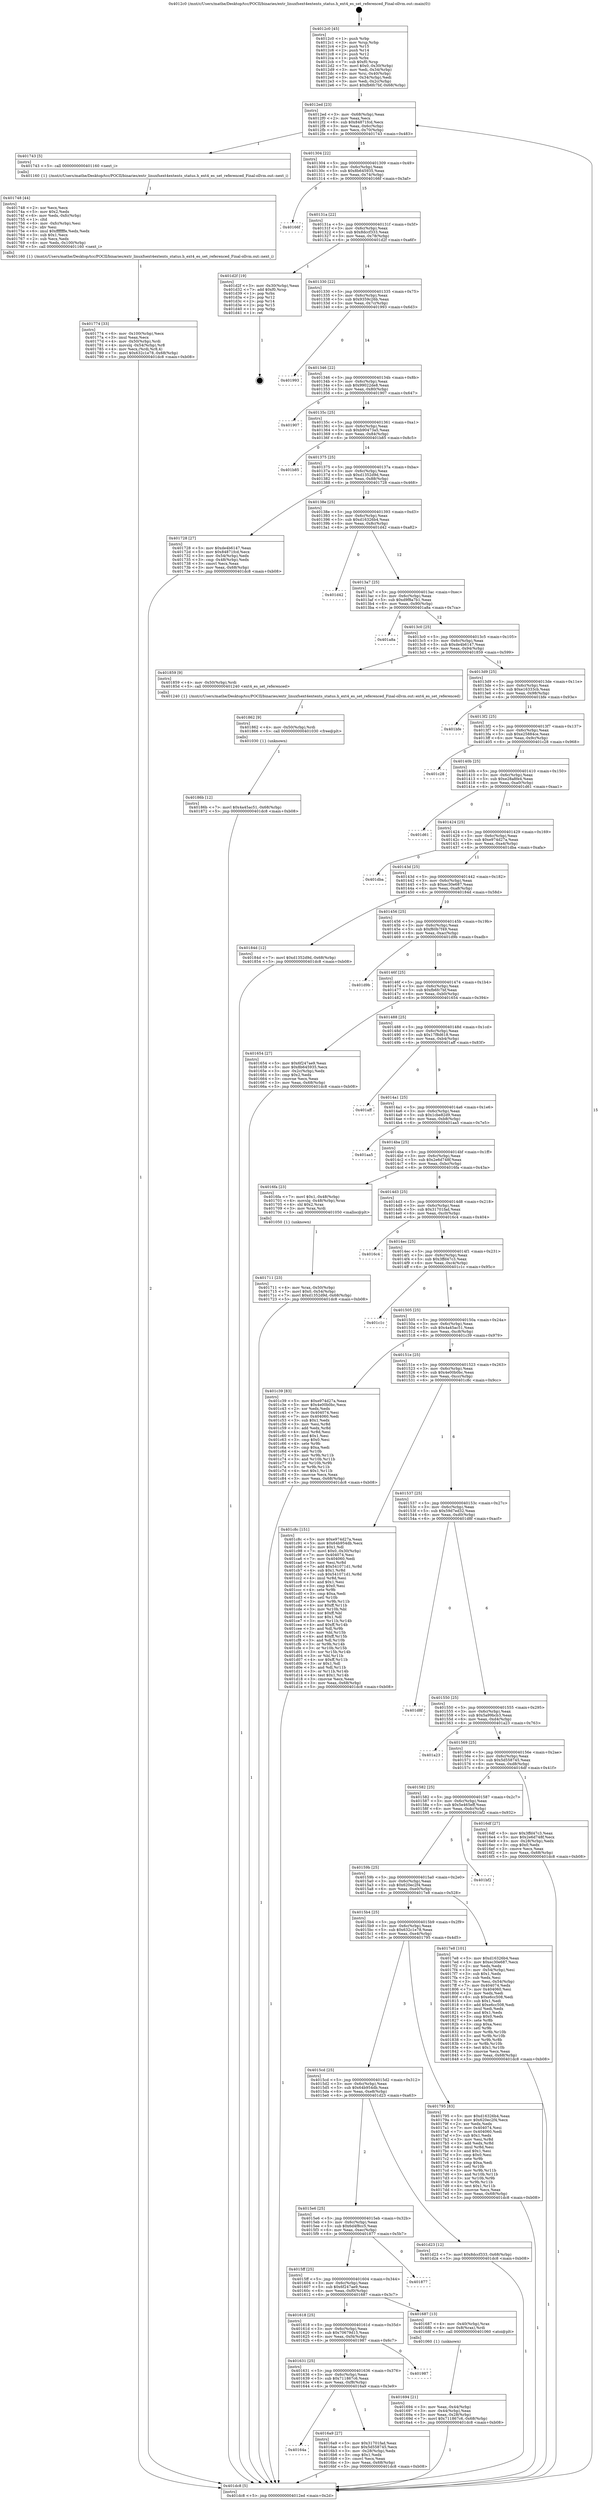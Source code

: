 digraph "0x4012c0" {
  label = "0x4012c0 (/mnt/c/Users/mathe/Desktop/tcc/POCII/binaries/extr_linuxfsext4extents_status.h_ext4_es_set_referenced_Final-ollvm.out::main(0))"
  labelloc = "t"
  node[shape=record]

  Entry [label="",width=0.3,height=0.3,shape=circle,fillcolor=black,style=filled]
  "0x4012ed" [label="{
     0x4012ed [23]\l
     | [instrs]\l
     &nbsp;&nbsp;0x4012ed \<+3\>: mov -0x68(%rbp),%eax\l
     &nbsp;&nbsp;0x4012f0 \<+2\>: mov %eax,%ecx\l
     &nbsp;&nbsp;0x4012f2 \<+6\>: sub $0x84871fcd,%ecx\l
     &nbsp;&nbsp;0x4012f8 \<+3\>: mov %eax,-0x6c(%rbp)\l
     &nbsp;&nbsp;0x4012fb \<+3\>: mov %ecx,-0x70(%rbp)\l
     &nbsp;&nbsp;0x4012fe \<+6\>: je 0000000000401743 \<main+0x483\>\l
  }"]
  "0x401743" [label="{
     0x401743 [5]\l
     | [instrs]\l
     &nbsp;&nbsp;0x401743 \<+5\>: call 0000000000401160 \<next_i\>\l
     | [calls]\l
     &nbsp;&nbsp;0x401160 \{1\} (/mnt/c/Users/mathe/Desktop/tcc/POCII/binaries/extr_linuxfsext4extents_status.h_ext4_es_set_referenced_Final-ollvm.out::next_i)\l
  }"]
  "0x401304" [label="{
     0x401304 [22]\l
     | [instrs]\l
     &nbsp;&nbsp;0x401304 \<+5\>: jmp 0000000000401309 \<main+0x49\>\l
     &nbsp;&nbsp;0x401309 \<+3\>: mov -0x6c(%rbp),%eax\l
     &nbsp;&nbsp;0x40130c \<+5\>: sub $0x8b645935,%eax\l
     &nbsp;&nbsp;0x401311 \<+3\>: mov %eax,-0x74(%rbp)\l
     &nbsp;&nbsp;0x401314 \<+6\>: je 000000000040166f \<main+0x3af\>\l
  }"]
  Exit [label="",width=0.3,height=0.3,shape=circle,fillcolor=black,style=filled,peripheries=2]
  "0x40166f" [label="{
     0x40166f\l
  }", style=dashed]
  "0x40131a" [label="{
     0x40131a [22]\l
     | [instrs]\l
     &nbsp;&nbsp;0x40131a \<+5\>: jmp 000000000040131f \<main+0x5f\>\l
     &nbsp;&nbsp;0x40131f \<+3\>: mov -0x6c(%rbp),%eax\l
     &nbsp;&nbsp;0x401322 \<+5\>: sub $0x8dccf333,%eax\l
     &nbsp;&nbsp;0x401327 \<+3\>: mov %eax,-0x78(%rbp)\l
     &nbsp;&nbsp;0x40132a \<+6\>: je 0000000000401d2f \<main+0xa6f\>\l
  }"]
  "0x40186b" [label="{
     0x40186b [12]\l
     | [instrs]\l
     &nbsp;&nbsp;0x40186b \<+7\>: movl $0x4a45ac51,-0x68(%rbp)\l
     &nbsp;&nbsp;0x401872 \<+5\>: jmp 0000000000401dc8 \<main+0xb08\>\l
  }"]
  "0x401d2f" [label="{
     0x401d2f [19]\l
     | [instrs]\l
     &nbsp;&nbsp;0x401d2f \<+3\>: mov -0x30(%rbp),%eax\l
     &nbsp;&nbsp;0x401d32 \<+7\>: add $0xf0,%rsp\l
     &nbsp;&nbsp;0x401d39 \<+1\>: pop %rbx\l
     &nbsp;&nbsp;0x401d3a \<+2\>: pop %r12\l
     &nbsp;&nbsp;0x401d3c \<+2\>: pop %r14\l
     &nbsp;&nbsp;0x401d3e \<+2\>: pop %r15\l
     &nbsp;&nbsp;0x401d40 \<+1\>: pop %rbp\l
     &nbsp;&nbsp;0x401d41 \<+1\>: ret\l
  }"]
  "0x401330" [label="{
     0x401330 [22]\l
     | [instrs]\l
     &nbsp;&nbsp;0x401330 \<+5\>: jmp 0000000000401335 \<main+0x75\>\l
     &nbsp;&nbsp;0x401335 \<+3\>: mov -0x6c(%rbp),%eax\l
     &nbsp;&nbsp;0x401338 \<+5\>: sub $0x9359c26b,%eax\l
     &nbsp;&nbsp;0x40133d \<+3\>: mov %eax,-0x7c(%rbp)\l
     &nbsp;&nbsp;0x401340 \<+6\>: je 0000000000401993 \<main+0x6d3\>\l
  }"]
  "0x401862" [label="{
     0x401862 [9]\l
     | [instrs]\l
     &nbsp;&nbsp;0x401862 \<+4\>: mov -0x50(%rbp),%rdi\l
     &nbsp;&nbsp;0x401866 \<+5\>: call 0000000000401030 \<free@plt\>\l
     | [calls]\l
     &nbsp;&nbsp;0x401030 \{1\} (unknown)\l
  }"]
  "0x401993" [label="{
     0x401993\l
  }", style=dashed]
  "0x401346" [label="{
     0x401346 [22]\l
     | [instrs]\l
     &nbsp;&nbsp;0x401346 \<+5\>: jmp 000000000040134b \<main+0x8b\>\l
     &nbsp;&nbsp;0x40134b \<+3\>: mov -0x6c(%rbp),%eax\l
     &nbsp;&nbsp;0x40134e \<+5\>: sub $0x99022de8,%eax\l
     &nbsp;&nbsp;0x401353 \<+3\>: mov %eax,-0x80(%rbp)\l
     &nbsp;&nbsp;0x401356 \<+6\>: je 0000000000401907 \<main+0x647\>\l
  }"]
  "0x401774" [label="{
     0x401774 [33]\l
     | [instrs]\l
     &nbsp;&nbsp;0x401774 \<+6\>: mov -0x100(%rbp),%ecx\l
     &nbsp;&nbsp;0x40177a \<+3\>: imul %eax,%ecx\l
     &nbsp;&nbsp;0x40177d \<+4\>: mov -0x50(%rbp),%rdi\l
     &nbsp;&nbsp;0x401781 \<+4\>: movslq -0x54(%rbp),%r8\l
     &nbsp;&nbsp;0x401785 \<+4\>: mov %ecx,(%rdi,%r8,4)\l
     &nbsp;&nbsp;0x401789 \<+7\>: movl $0x632c1e78,-0x68(%rbp)\l
     &nbsp;&nbsp;0x401790 \<+5\>: jmp 0000000000401dc8 \<main+0xb08\>\l
  }"]
  "0x401907" [label="{
     0x401907\l
  }", style=dashed]
  "0x40135c" [label="{
     0x40135c [25]\l
     | [instrs]\l
     &nbsp;&nbsp;0x40135c \<+5\>: jmp 0000000000401361 \<main+0xa1\>\l
     &nbsp;&nbsp;0x401361 \<+3\>: mov -0x6c(%rbp),%eax\l
     &nbsp;&nbsp;0x401364 \<+5\>: sub $0xb90473a5,%eax\l
     &nbsp;&nbsp;0x401369 \<+6\>: mov %eax,-0x84(%rbp)\l
     &nbsp;&nbsp;0x40136f \<+6\>: je 0000000000401b85 \<main+0x8c5\>\l
  }"]
  "0x401748" [label="{
     0x401748 [44]\l
     | [instrs]\l
     &nbsp;&nbsp;0x401748 \<+2\>: xor %ecx,%ecx\l
     &nbsp;&nbsp;0x40174a \<+5\>: mov $0x2,%edx\l
     &nbsp;&nbsp;0x40174f \<+6\>: mov %edx,-0xfc(%rbp)\l
     &nbsp;&nbsp;0x401755 \<+1\>: cltd\l
     &nbsp;&nbsp;0x401756 \<+6\>: mov -0xfc(%rbp),%esi\l
     &nbsp;&nbsp;0x40175c \<+2\>: idiv %esi\l
     &nbsp;&nbsp;0x40175e \<+6\>: imul $0xfffffffe,%edx,%edx\l
     &nbsp;&nbsp;0x401764 \<+3\>: sub $0x1,%ecx\l
     &nbsp;&nbsp;0x401767 \<+2\>: sub %ecx,%edx\l
     &nbsp;&nbsp;0x401769 \<+6\>: mov %edx,-0x100(%rbp)\l
     &nbsp;&nbsp;0x40176f \<+5\>: call 0000000000401160 \<next_i\>\l
     | [calls]\l
     &nbsp;&nbsp;0x401160 \{1\} (/mnt/c/Users/mathe/Desktop/tcc/POCII/binaries/extr_linuxfsext4extents_status.h_ext4_es_set_referenced_Final-ollvm.out::next_i)\l
  }"]
  "0x401b85" [label="{
     0x401b85\l
  }", style=dashed]
  "0x401375" [label="{
     0x401375 [25]\l
     | [instrs]\l
     &nbsp;&nbsp;0x401375 \<+5\>: jmp 000000000040137a \<main+0xba\>\l
     &nbsp;&nbsp;0x40137a \<+3\>: mov -0x6c(%rbp),%eax\l
     &nbsp;&nbsp;0x40137d \<+5\>: sub $0xd1352d9d,%eax\l
     &nbsp;&nbsp;0x401382 \<+6\>: mov %eax,-0x88(%rbp)\l
     &nbsp;&nbsp;0x401388 \<+6\>: je 0000000000401728 \<main+0x468\>\l
  }"]
  "0x401711" [label="{
     0x401711 [23]\l
     | [instrs]\l
     &nbsp;&nbsp;0x401711 \<+4\>: mov %rax,-0x50(%rbp)\l
     &nbsp;&nbsp;0x401715 \<+7\>: movl $0x0,-0x54(%rbp)\l
     &nbsp;&nbsp;0x40171c \<+7\>: movl $0xd1352d9d,-0x68(%rbp)\l
     &nbsp;&nbsp;0x401723 \<+5\>: jmp 0000000000401dc8 \<main+0xb08\>\l
  }"]
  "0x401728" [label="{
     0x401728 [27]\l
     | [instrs]\l
     &nbsp;&nbsp;0x401728 \<+5\>: mov $0xde4b6147,%eax\l
     &nbsp;&nbsp;0x40172d \<+5\>: mov $0x84871fcd,%ecx\l
     &nbsp;&nbsp;0x401732 \<+3\>: mov -0x54(%rbp),%edx\l
     &nbsp;&nbsp;0x401735 \<+3\>: cmp -0x48(%rbp),%edx\l
     &nbsp;&nbsp;0x401738 \<+3\>: cmovl %ecx,%eax\l
     &nbsp;&nbsp;0x40173b \<+3\>: mov %eax,-0x68(%rbp)\l
     &nbsp;&nbsp;0x40173e \<+5\>: jmp 0000000000401dc8 \<main+0xb08\>\l
  }"]
  "0x40138e" [label="{
     0x40138e [25]\l
     | [instrs]\l
     &nbsp;&nbsp;0x40138e \<+5\>: jmp 0000000000401393 \<main+0xd3\>\l
     &nbsp;&nbsp;0x401393 \<+3\>: mov -0x6c(%rbp),%eax\l
     &nbsp;&nbsp;0x401396 \<+5\>: sub $0xd16326b4,%eax\l
     &nbsp;&nbsp;0x40139b \<+6\>: mov %eax,-0x8c(%rbp)\l
     &nbsp;&nbsp;0x4013a1 \<+6\>: je 0000000000401d42 \<main+0xa82\>\l
  }"]
  "0x40164a" [label="{
     0x40164a\l
  }", style=dashed]
  "0x401d42" [label="{
     0x401d42\l
  }", style=dashed]
  "0x4013a7" [label="{
     0x4013a7 [25]\l
     | [instrs]\l
     &nbsp;&nbsp;0x4013a7 \<+5\>: jmp 00000000004013ac \<main+0xec\>\l
     &nbsp;&nbsp;0x4013ac \<+3\>: mov -0x6c(%rbp),%eax\l
     &nbsp;&nbsp;0x4013af \<+5\>: sub $0xd9f8a7b1,%eax\l
     &nbsp;&nbsp;0x4013b4 \<+6\>: mov %eax,-0x90(%rbp)\l
     &nbsp;&nbsp;0x4013ba \<+6\>: je 0000000000401a8a \<main+0x7ca\>\l
  }"]
  "0x4016a9" [label="{
     0x4016a9 [27]\l
     | [instrs]\l
     &nbsp;&nbsp;0x4016a9 \<+5\>: mov $0x31701fad,%eax\l
     &nbsp;&nbsp;0x4016ae \<+5\>: mov $0x5d558745,%ecx\l
     &nbsp;&nbsp;0x4016b3 \<+3\>: mov -0x28(%rbp),%edx\l
     &nbsp;&nbsp;0x4016b6 \<+3\>: cmp $0x1,%edx\l
     &nbsp;&nbsp;0x4016b9 \<+3\>: cmovl %ecx,%eax\l
     &nbsp;&nbsp;0x4016bc \<+3\>: mov %eax,-0x68(%rbp)\l
     &nbsp;&nbsp;0x4016bf \<+5\>: jmp 0000000000401dc8 \<main+0xb08\>\l
  }"]
  "0x401a8a" [label="{
     0x401a8a\l
  }", style=dashed]
  "0x4013c0" [label="{
     0x4013c0 [25]\l
     | [instrs]\l
     &nbsp;&nbsp;0x4013c0 \<+5\>: jmp 00000000004013c5 \<main+0x105\>\l
     &nbsp;&nbsp;0x4013c5 \<+3\>: mov -0x6c(%rbp),%eax\l
     &nbsp;&nbsp;0x4013c8 \<+5\>: sub $0xde4b6147,%eax\l
     &nbsp;&nbsp;0x4013cd \<+6\>: mov %eax,-0x94(%rbp)\l
     &nbsp;&nbsp;0x4013d3 \<+6\>: je 0000000000401859 \<main+0x599\>\l
  }"]
  "0x401631" [label="{
     0x401631 [25]\l
     | [instrs]\l
     &nbsp;&nbsp;0x401631 \<+5\>: jmp 0000000000401636 \<main+0x376\>\l
     &nbsp;&nbsp;0x401636 \<+3\>: mov -0x6c(%rbp),%eax\l
     &nbsp;&nbsp;0x401639 \<+5\>: sub $0x711867c6,%eax\l
     &nbsp;&nbsp;0x40163e \<+6\>: mov %eax,-0xf8(%rbp)\l
     &nbsp;&nbsp;0x401644 \<+6\>: je 00000000004016a9 \<main+0x3e9\>\l
  }"]
  "0x401859" [label="{
     0x401859 [9]\l
     | [instrs]\l
     &nbsp;&nbsp;0x401859 \<+4\>: mov -0x50(%rbp),%rdi\l
     &nbsp;&nbsp;0x40185d \<+5\>: call 0000000000401240 \<ext4_es_set_referenced\>\l
     | [calls]\l
     &nbsp;&nbsp;0x401240 \{1\} (/mnt/c/Users/mathe/Desktop/tcc/POCII/binaries/extr_linuxfsext4extents_status.h_ext4_es_set_referenced_Final-ollvm.out::ext4_es_set_referenced)\l
  }"]
  "0x4013d9" [label="{
     0x4013d9 [25]\l
     | [instrs]\l
     &nbsp;&nbsp;0x4013d9 \<+5\>: jmp 00000000004013de \<main+0x11e\>\l
     &nbsp;&nbsp;0x4013de \<+3\>: mov -0x6c(%rbp),%eax\l
     &nbsp;&nbsp;0x4013e1 \<+5\>: sub $0xe16333cb,%eax\l
     &nbsp;&nbsp;0x4013e6 \<+6\>: mov %eax,-0x98(%rbp)\l
     &nbsp;&nbsp;0x4013ec \<+6\>: je 0000000000401bfe \<main+0x93e\>\l
  }"]
  "0x401987" [label="{
     0x401987\l
  }", style=dashed]
  "0x401bfe" [label="{
     0x401bfe\l
  }", style=dashed]
  "0x4013f2" [label="{
     0x4013f2 [25]\l
     | [instrs]\l
     &nbsp;&nbsp;0x4013f2 \<+5\>: jmp 00000000004013f7 \<main+0x137\>\l
     &nbsp;&nbsp;0x4013f7 \<+3\>: mov -0x6c(%rbp),%eax\l
     &nbsp;&nbsp;0x4013fa \<+5\>: sub $0xe25884ce,%eax\l
     &nbsp;&nbsp;0x4013ff \<+6\>: mov %eax,-0x9c(%rbp)\l
     &nbsp;&nbsp;0x401405 \<+6\>: je 0000000000401c28 \<main+0x968\>\l
  }"]
  "0x401694" [label="{
     0x401694 [21]\l
     | [instrs]\l
     &nbsp;&nbsp;0x401694 \<+3\>: mov %eax,-0x44(%rbp)\l
     &nbsp;&nbsp;0x401697 \<+3\>: mov -0x44(%rbp),%eax\l
     &nbsp;&nbsp;0x40169a \<+3\>: mov %eax,-0x28(%rbp)\l
     &nbsp;&nbsp;0x40169d \<+7\>: movl $0x711867c6,-0x68(%rbp)\l
     &nbsp;&nbsp;0x4016a4 \<+5\>: jmp 0000000000401dc8 \<main+0xb08\>\l
  }"]
  "0x401c28" [label="{
     0x401c28\l
  }", style=dashed]
  "0x40140b" [label="{
     0x40140b [25]\l
     | [instrs]\l
     &nbsp;&nbsp;0x40140b \<+5\>: jmp 0000000000401410 \<main+0x150\>\l
     &nbsp;&nbsp;0x401410 \<+3\>: mov -0x6c(%rbp),%eax\l
     &nbsp;&nbsp;0x401413 \<+5\>: sub $0xe28a8fe4,%eax\l
     &nbsp;&nbsp;0x401418 \<+6\>: mov %eax,-0xa0(%rbp)\l
     &nbsp;&nbsp;0x40141e \<+6\>: je 0000000000401d61 \<main+0xaa1\>\l
  }"]
  "0x401618" [label="{
     0x401618 [25]\l
     | [instrs]\l
     &nbsp;&nbsp;0x401618 \<+5\>: jmp 000000000040161d \<main+0x35d\>\l
     &nbsp;&nbsp;0x40161d \<+3\>: mov -0x6c(%rbp),%eax\l
     &nbsp;&nbsp;0x401620 \<+5\>: sub $0x70679d15,%eax\l
     &nbsp;&nbsp;0x401625 \<+6\>: mov %eax,-0xf4(%rbp)\l
     &nbsp;&nbsp;0x40162b \<+6\>: je 0000000000401987 \<main+0x6c7\>\l
  }"]
  "0x401d61" [label="{
     0x401d61\l
  }", style=dashed]
  "0x401424" [label="{
     0x401424 [25]\l
     | [instrs]\l
     &nbsp;&nbsp;0x401424 \<+5\>: jmp 0000000000401429 \<main+0x169\>\l
     &nbsp;&nbsp;0x401429 \<+3\>: mov -0x6c(%rbp),%eax\l
     &nbsp;&nbsp;0x40142c \<+5\>: sub $0xe974d27a,%eax\l
     &nbsp;&nbsp;0x401431 \<+6\>: mov %eax,-0xa4(%rbp)\l
     &nbsp;&nbsp;0x401437 \<+6\>: je 0000000000401dba \<main+0xafa\>\l
  }"]
  "0x401687" [label="{
     0x401687 [13]\l
     | [instrs]\l
     &nbsp;&nbsp;0x401687 \<+4\>: mov -0x40(%rbp),%rax\l
     &nbsp;&nbsp;0x40168b \<+4\>: mov 0x8(%rax),%rdi\l
     &nbsp;&nbsp;0x40168f \<+5\>: call 0000000000401060 \<atoi@plt\>\l
     | [calls]\l
     &nbsp;&nbsp;0x401060 \{1\} (unknown)\l
  }"]
  "0x401dba" [label="{
     0x401dba\l
  }", style=dashed]
  "0x40143d" [label="{
     0x40143d [25]\l
     | [instrs]\l
     &nbsp;&nbsp;0x40143d \<+5\>: jmp 0000000000401442 \<main+0x182\>\l
     &nbsp;&nbsp;0x401442 \<+3\>: mov -0x6c(%rbp),%eax\l
     &nbsp;&nbsp;0x401445 \<+5\>: sub $0xec30e687,%eax\l
     &nbsp;&nbsp;0x40144a \<+6\>: mov %eax,-0xa8(%rbp)\l
     &nbsp;&nbsp;0x401450 \<+6\>: je 000000000040184d \<main+0x58d\>\l
  }"]
  "0x4015ff" [label="{
     0x4015ff [25]\l
     | [instrs]\l
     &nbsp;&nbsp;0x4015ff \<+5\>: jmp 0000000000401604 \<main+0x344\>\l
     &nbsp;&nbsp;0x401604 \<+3\>: mov -0x6c(%rbp),%eax\l
     &nbsp;&nbsp;0x401607 \<+5\>: sub $0x6f247ae9,%eax\l
     &nbsp;&nbsp;0x40160c \<+6\>: mov %eax,-0xf0(%rbp)\l
     &nbsp;&nbsp;0x401612 \<+6\>: je 0000000000401687 \<main+0x3c7\>\l
  }"]
  "0x40184d" [label="{
     0x40184d [12]\l
     | [instrs]\l
     &nbsp;&nbsp;0x40184d \<+7\>: movl $0xd1352d9d,-0x68(%rbp)\l
     &nbsp;&nbsp;0x401854 \<+5\>: jmp 0000000000401dc8 \<main+0xb08\>\l
  }"]
  "0x401456" [label="{
     0x401456 [25]\l
     | [instrs]\l
     &nbsp;&nbsp;0x401456 \<+5\>: jmp 000000000040145b \<main+0x19b\>\l
     &nbsp;&nbsp;0x40145b \<+3\>: mov -0x6c(%rbp),%eax\l
     &nbsp;&nbsp;0x40145e \<+5\>: sub $0xf60b7f49,%eax\l
     &nbsp;&nbsp;0x401463 \<+6\>: mov %eax,-0xac(%rbp)\l
     &nbsp;&nbsp;0x401469 \<+6\>: je 0000000000401d9b \<main+0xadb\>\l
  }"]
  "0x401877" [label="{
     0x401877\l
  }", style=dashed]
  "0x401d9b" [label="{
     0x401d9b\l
  }", style=dashed]
  "0x40146f" [label="{
     0x40146f [25]\l
     | [instrs]\l
     &nbsp;&nbsp;0x40146f \<+5\>: jmp 0000000000401474 \<main+0x1b4\>\l
     &nbsp;&nbsp;0x401474 \<+3\>: mov -0x6c(%rbp),%eax\l
     &nbsp;&nbsp;0x401477 \<+5\>: sub $0xfb6fc7bf,%eax\l
     &nbsp;&nbsp;0x40147c \<+6\>: mov %eax,-0xb0(%rbp)\l
     &nbsp;&nbsp;0x401482 \<+6\>: je 0000000000401654 \<main+0x394\>\l
  }"]
  "0x4015e6" [label="{
     0x4015e6 [25]\l
     | [instrs]\l
     &nbsp;&nbsp;0x4015e6 \<+5\>: jmp 00000000004015eb \<main+0x32b\>\l
     &nbsp;&nbsp;0x4015eb \<+3\>: mov -0x6c(%rbp),%eax\l
     &nbsp;&nbsp;0x4015ee \<+5\>: sub $0x6d4f8cc5,%eax\l
     &nbsp;&nbsp;0x4015f3 \<+6\>: mov %eax,-0xec(%rbp)\l
     &nbsp;&nbsp;0x4015f9 \<+6\>: je 0000000000401877 \<main+0x5b7\>\l
  }"]
  "0x401654" [label="{
     0x401654 [27]\l
     | [instrs]\l
     &nbsp;&nbsp;0x401654 \<+5\>: mov $0x6f247ae9,%eax\l
     &nbsp;&nbsp;0x401659 \<+5\>: mov $0x8b645935,%ecx\l
     &nbsp;&nbsp;0x40165e \<+3\>: mov -0x2c(%rbp),%edx\l
     &nbsp;&nbsp;0x401661 \<+3\>: cmp $0x2,%edx\l
     &nbsp;&nbsp;0x401664 \<+3\>: cmovne %ecx,%eax\l
     &nbsp;&nbsp;0x401667 \<+3\>: mov %eax,-0x68(%rbp)\l
     &nbsp;&nbsp;0x40166a \<+5\>: jmp 0000000000401dc8 \<main+0xb08\>\l
  }"]
  "0x401488" [label="{
     0x401488 [25]\l
     | [instrs]\l
     &nbsp;&nbsp;0x401488 \<+5\>: jmp 000000000040148d \<main+0x1cd\>\l
     &nbsp;&nbsp;0x40148d \<+3\>: mov -0x6c(%rbp),%eax\l
     &nbsp;&nbsp;0x401490 \<+5\>: sub $0x17f8d618,%eax\l
     &nbsp;&nbsp;0x401495 \<+6\>: mov %eax,-0xb4(%rbp)\l
     &nbsp;&nbsp;0x40149b \<+6\>: je 0000000000401aff \<main+0x83f\>\l
  }"]
  "0x401dc8" [label="{
     0x401dc8 [5]\l
     | [instrs]\l
     &nbsp;&nbsp;0x401dc8 \<+5\>: jmp 00000000004012ed \<main+0x2d\>\l
  }"]
  "0x4012c0" [label="{
     0x4012c0 [45]\l
     | [instrs]\l
     &nbsp;&nbsp;0x4012c0 \<+1\>: push %rbp\l
     &nbsp;&nbsp;0x4012c1 \<+3\>: mov %rsp,%rbp\l
     &nbsp;&nbsp;0x4012c4 \<+2\>: push %r15\l
     &nbsp;&nbsp;0x4012c6 \<+2\>: push %r14\l
     &nbsp;&nbsp;0x4012c8 \<+2\>: push %r12\l
     &nbsp;&nbsp;0x4012ca \<+1\>: push %rbx\l
     &nbsp;&nbsp;0x4012cb \<+7\>: sub $0xf0,%rsp\l
     &nbsp;&nbsp;0x4012d2 \<+7\>: movl $0x0,-0x30(%rbp)\l
     &nbsp;&nbsp;0x4012d9 \<+3\>: mov %edi,-0x34(%rbp)\l
     &nbsp;&nbsp;0x4012dc \<+4\>: mov %rsi,-0x40(%rbp)\l
     &nbsp;&nbsp;0x4012e0 \<+3\>: mov -0x34(%rbp),%edi\l
     &nbsp;&nbsp;0x4012e3 \<+3\>: mov %edi,-0x2c(%rbp)\l
     &nbsp;&nbsp;0x4012e6 \<+7\>: movl $0xfb6fc7bf,-0x68(%rbp)\l
  }"]
  "0x401d23" [label="{
     0x401d23 [12]\l
     | [instrs]\l
     &nbsp;&nbsp;0x401d23 \<+7\>: movl $0x8dccf333,-0x68(%rbp)\l
     &nbsp;&nbsp;0x401d2a \<+5\>: jmp 0000000000401dc8 \<main+0xb08\>\l
  }"]
  "0x401aff" [label="{
     0x401aff\l
  }", style=dashed]
  "0x4014a1" [label="{
     0x4014a1 [25]\l
     | [instrs]\l
     &nbsp;&nbsp;0x4014a1 \<+5\>: jmp 00000000004014a6 \<main+0x1e6\>\l
     &nbsp;&nbsp;0x4014a6 \<+3\>: mov -0x6c(%rbp),%eax\l
     &nbsp;&nbsp;0x4014a9 \<+5\>: sub $0x1cbe82d9,%eax\l
     &nbsp;&nbsp;0x4014ae \<+6\>: mov %eax,-0xb8(%rbp)\l
     &nbsp;&nbsp;0x4014b4 \<+6\>: je 0000000000401aa5 \<main+0x7e5\>\l
  }"]
  "0x4015cd" [label="{
     0x4015cd [25]\l
     | [instrs]\l
     &nbsp;&nbsp;0x4015cd \<+5\>: jmp 00000000004015d2 \<main+0x312\>\l
     &nbsp;&nbsp;0x4015d2 \<+3\>: mov -0x6c(%rbp),%eax\l
     &nbsp;&nbsp;0x4015d5 \<+5\>: sub $0x64b954db,%eax\l
     &nbsp;&nbsp;0x4015da \<+6\>: mov %eax,-0xe8(%rbp)\l
     &nbsp;&nbsp;0x4015e0 \<+6\>: je 0000000000401d23 \<main+0xa63\>\l
  }"]
  "0x401aa5" [label="{
     0x401aa5\l
  }", style=dashed]
  "0x4014ba" [label="{
     0x4014ba [25]\l
     | [instrs]\l
     &nbsp;&nbsp;0x4014ba \<+5\>: jmp 00000000004014bf \<main+0x1ff\>\l
     &nbsp;&nbsp;0x4014bf \<+3\>: mov -0x6c(%rbp),%eax\l
     &nbsp;&nbsp;0x4014c2 \<+5\>: sub $0x2e6d748f,%eax\l
     &nbsp;&nbsp;0x4014c7 \<+6\>: mov %eax,-0xbc(%rbp)\l
     &nbsp;&nbsp;0x4014cd \<+6\>: je 00000000004016fa \<main+0x43a\>\l
  }"]
  "0x401795" [label="{
     0x401795 [83]\l
     | [instrs]\l
     &nbsp;&nbsp;0x401795 \<+5\>: mov $0xd16326b4,%eax\l
     &nbsp;&nbsp;0x40179a \<+5\>: mov $0x620ec2f4,%ecx\l
     &nbsp;&nbsp;0x40179f \<+2\>: xor %edx,%edx\l
     &nbsp;&nbsp;0x4017a1 \<+7\>: mov 0x404074,%esi\l
     &nbsp;&nbsp;0x4017a8 \<+7\>: mov 0x404060,%edi\l
     &nbsp;&nbsp;0x4017af \<+3\>: sub $0x1,%edx\l
     &nbsp;&nbsp;0x4017b2 \<+3\>: mov %esi,%r8d\l
     &nbsp;&nbsp;0x4017b5 \<+3\>: add %edx,%r8d\l
     &nbsp;&nbsp;0x4017b8 \<+4\>: imul %r8d,%esi\l
     &nbsp;&nbsp;0x4017bc \<+3\>: and $0x1,%esi\l
     &nbsp;&nbsp;0x4017bf \<+3\>: cmp $0x0,%esi\l
     &nbsp;&nbsp;0x4017c2 \<+4\>: sete %r9b\l
     &nbsp;&nbsp;0x4017c6 \<+3\>: cmp $0xa,%edi\l
     &nbsp;&nbsp;0x4017c9 \<+4\>: setl %r10b\l
     &nbsp;&nbsp;0x4017cd \<+3\>: mov %r9b,%r11b\l
     &nbsp;&nbsp;0x4017d0 \<+3\>: and %r10b,%r11b\l
     &nbsp;&nbsp;0x4017d3 \<+3\>: xor %r10b,%r9b\l
     &nbsp;&nbsp;0x4017d6 \<+3\>: or %r9b,%r11b\l
     &nbsp;&nbsp;0x4017d9 \<+4\>: test $0x1,%r11b\l
     &nbsp;&nbsp;0x4017dd \<+3\>: cmovne %ecx,%eax\l
     &nbsp;&nbsp;0x4017e0 \<+3\>: mov %eax,-0x68(%rbp)\l
     &nbsp;&nbsp;0x4017e3 \<+5\>: jmp 0000000000401dc8 \<main+0xb08\>\l
  }"]
  "0x4016fa" [label="{
     0x4016fa [23]\l
     | [instrs]\l
     &nbsp;&nbsp;0x4016fa \<+7\>: movl $0x1,-0x48(%rbp)\l
     &nbsp;&nbsp;0x401701 \<+4\>: movslq -0x48(%rbp),%rax\l
     &nbsp;&nbsp;0x401705 \<+4\>: shl $0x2,%rax\l
     &nbsp;&nbsp;0x401709 \<+3\>: mov %rax,%rdi\l
     &nbsp;&nbsp;0x40170c \<+5\>: call 0000000000401050 \<malloc@plt\>\l
     | [calls]\l
     &nbsp;&nbsp;0x401050 \{1\} (unknown)\l
  }"]
  "0x4014d3" [label="{
     0x4014d3 [25]\l
     | [instrs]\l
     &nbsp;&nbsp;0x4014d3 \<+5\>: jmp 00000000004014d8 \<main+0x218\>\l
     &nbsp;&nbsp;0x4014d8 \<+3\>: mov -0x6c(%rbp),%eax\l
     &nbsp;&nbsp;0x4014db \<+5\>: sub $0x31701fad,%eax\l
     &nbsp;&nbsp;0x4014e0 \<+6\>: mov %eax,-0xc0(%rbp)\l
     &nbsp;&nbsp;0x4014e6 \<+6\>: je 00000000004016c4 \<main+0x404\>\l
  }"]
  "0x4015b4" [label="{
     0x4015b4 [25]\l
     | [instrs]\l
     &nbsp;&nbsp;0x4015b4 \<+5\>: jmp 00000000004015b9 \<main+0x2f9\>\l
     &nbsp;&nbsp;0x4015b9 \<+3\>: mov -0x6c(%rbp),%eax\l
     &nbsp;&nbsp;0x4015bc \<+5\>: sub $0x632c1e78,%eax\l
     &nbsp;&nbsp;0x4015c1 \<+6\>: mov %eax,-0xe4(%rbp)\l
     &nbsp;&nbsp;0x4015c7 \<+6\>: je 0000000000401795 \<main+0x4d5\>\l
  }"]
  "0x4016c4" [label="{
     0x4016c4\l
  }", style=dashed]
  "0x4014ec" [label="{
     0x4014ec [25]\l
     | [instrs]\l
     &nbsp;&nbsp;0x4014ec \<+5\>: jmp 00000000004014f1 \<main+0x231\>\l
     &nbsp;&nbsp;0x4014f1 \<+3\>: mov -0x6c(%rbp),%eax\l
     &nbsp;&nbsp;0x4014f4 \<+5\>: sub $0x3ffd47c3,%eax\l
     &nbsp;&nbsp;0x4014f9 \<+6\>: mov %eax,-0xc4(%rbp)\l
     &nbsp;&nbsp;0x4014ff \<+6\>: je 0000000000401c1c \<main+0x95c\>\l
  }"]
  "0x4017e8" [label="{
     0x4017e8 [101]\l
     | [instrs]\l
     &nbsp;&nbsp;0x4017e8 \<+5\>: mov $0xd16326b4,%eax\l
     &nbsp;&nbsp;0x4017ed \<+5\>: mov $0xec30e687,%ecx\l
     &nbsp;&nbsp;0x4017f2 \<+2\>: xor %edx,%edx\l
     &nbsp;&nbsp;0x4017f4 \<+3\>: mov -0x54(%rbp),%esi\l
     &nbsp;&nbsp;0x4017f7 \<+3\>: sub $0x1,%edx\l
     &nbsp;&nbsp;0x4017fa \<+2\>: sub %edx,%esi\l
     &nbsp;&nbsp;0x4017fc \<+3\>: mov %esi,-0x54(%rbp)\l
     &nbsp;&nbsp;0x4017ff \<+7\>: mov 0x404074,%edx\l
     &nbsp;&nbsp;0x401806 \<+7\>: mov 0x404060,%esi\l
     &nbsp;&nbsp;0x40180d \<+2\>: mov %edx,%edi\l
     &nbsp;&nbsp;0x40180f \<+6\>: sub $0xe6cc508,%edi\l
     &nbsp;&nbsp;0x401815 \<+3\>: sub $0x1,%edi\l
     &nbsp;&nbsp;0x401818 \<+6\>: add $0xe6cc508,%edi\l
     &nbsp;&nbsp;0x40181e \<+3\>: imul %edi,%edx\l
     &nbsp;&nbsp;0x401821 \<+3\>: and $0x1,%edx\l
     &nbsp;&nbsp;0x401824 \<+3\>: cmp $0x0,%edx\l
     &nbsp;&nbsp;0x401827 \<+4\>: sete %r8b\l
     &nbsp;&nbsp;0x40182b \<+3\>: cmp $0xa,%esi\l
     &nbsp;&nbsp;0x40182e \<+4\>: setl %r9b\l
     &nbsp;&nbsp;0x401832 \<+3\>: mov %r8b,%r10b\l
     &nbsp;&nbsp;0x401835 \<+3\>: and %r9b,%r10b\l
     &nbsp;&nbsp;0x401838 \<+3\>: xor %r9b,%r8b\l
     &nbsp;&nbsp;0x40183b \<+3\>: or %r8b,%r10b\l
     &nbsp;&nbsp;0x40183e \<+4\>: test $0x1,%r10b\l
     &nbsp;&nbsp;0x401842 \<+3\>: cmovne %ecx,%eax\l
     &nbsp;&nbsp;0x401845 \<+3\>: mov %eax,-0x68(%rbp)\l
     &nbsp;&nbsp;0x401848 \<+5\>: jmp 0000000000401dc8 \<main+0xb08\>\l
  }"]
  "0x401c1c" [label="{
     0x401c1c\l
  }", style=dashed]
  "0x401505" [label="{
     0x401505 [25]\l
     | [instrs]\l
     &nbsp;&nbsp;0x401505 \<+5\>: jmp 000000000040150a \<main+0x24a\>\l
     &nbsp;&nbsp;0x40150a \<+3\>: mov -0x6c(%rbp),%eax\l
     &nbsp;&nbsp;0x40150d \<+5\>: sub $0x4a45ac51,%eax\l
     &nbsp;&nbsp;0x401512 \<+6\>: mov %eax,-0xc8(%rbp)\l
     &nbsp;&nbsp;0x401518 \<+6\>: je 0000000000401c39 \<main+0x979\>\l
  }"]
  "0x40159b" [label="{
     0x40159b [25]\l
     | [instrs]\l
     &nbsp;&nbsp;0x40159b \<+5\>: jmp 00000000004015a0 \<main+0x2e0\>\l
     &nbsp;&nbsp;0x4015a0 \<+3\>: mov -0x6c(%rbp),%eax\l
     &nbsp;&nbsp;0x4015a3 \<+5\>: sub $0x620ec2f4,%eax\l
     &nbsp;&nbsp;0x4015a8 \<+6\>: mov %eax,-0xe0(%rbp)\l
     &nbsp;&nbsp;0x4015ae \<+6\>: je 00000000004017e8 \<main+0x528\>\l
  }"]
  "0x401c39" [label="{
     0x401c39 [83]\l
     | [instrs]\l
     &nbsp;&nbsp;0x401c39 \<+5\>: mov $0xe974d27a,%eax\l
     &nbsp;&nbsp;0x401c3e \<+5\>: mov $0x4e00b0bc,%ecx\l
     &nbsp;&nbsp;0x401c43 \<+2\>: xor %edx,%edx\l
     &nbsp;&nbsp;0x401c45 \<+7\>: mov 0x404074,%esi\l
     &nbsp;&nbsp;0x401c4c \<+7\>: mov 0x404060,%edi\l
     &nbsp;&nbsp;0x401c53 \<+3\>: sub $0x1,%edx\l
     &nbsp;&nbsp;0x401c56 \<+3\>: mov %esi,%r8d\l
     &nbsp;&nbsp;0x401c59 \<+3\>: add %edx,%r8d\l
     &nbsp;&nbsp;0x401c5c \<+4\>: imul %r8d,%esi\l
     &nbsp;&nbsp;0x401c60 \<+3\>: and $0x1,%esi\l
     &nbsp;&nbsp;0x401c63 \<+3\>: cmp $0x0,%esi\l
     &nbsp;&nbsp;0x401c66 \<+4\>: sete %r9b\l
     &nbsp;&nbsp;0x401c6a \<+3\>: cmp $0xa,%edi\l
     &nbsp;&nbsp;0x401c6d \<+4\>: setl %r10b\l
     &nbsp;&nbsp;0x401c71 \<+3\>: mov %r9b,%r11b\l
     &nbsp;&nbsp;0x401c74 \<+3\>: and %r10b,%r11b\l
     &nbsp;&nbsp;0x401c77 \<+3\>: xor %r10b,%r9b\l
     &nbsp;&nbsp;0x401c7a \<+3\>: or %r9b,%r11b\l
     &nbsp;&nbsp;0x401c7d \<+4\>: test $0x1,%r11b\l
     &nbsp;&nbsp;0x401c81 \<+3\>: cmovne %ecx,%eax\l
     &nbsp;&nbsp;0x401c84 \<+3\>: mov %eax,-0x68(%rbp)\l
     &nbsp;&nbsp;0x401c87 \<+5\>: jmp 0000000000401dc8 \<main+0xb08\>\l
  }"]
  "0x40151e" [label="{
     0x40151e [25]\l
     | [instrs]\l
     &nbsp;&nbsp;0x40151e \<+5\>: jmp 0000000000401523 \<main+0x263\>\l
     &nbsp;&nbsp;0x401523 \<+3\>: mov -0x6c(%rbp),%eax\l
     &nbsp;&nbsp;0x401526 \<+5\>: sub $0x4e00b0bc,%eax\l
     &nbsp;&nbsp;0x40152b \<+6\>: mov %eax,-0xcc(%rbp)\l
     &nbsp;&nbsp;0x401531 \<+6\>: je 0000000000401c8c \<main+0x9cc\>\l
  }"]
  "0x401bf2" [label="{
     0x401bf2\l
  }", style=dashed]
  "0x401c8c" [label="{
     0x401c8c [151]\l
     | [instrs]\l
     &nbsp;&nbsp;0x401c8c \<+5\>: mov $0xe974d27a,%eax\l
     &nbsp;&nbsp;0x401c91 \<+5\>: mov $0x64b954db,%ecx\l
     &nbsp;&nbsp;0x401c96 \<+2\>: mov $0x1,%dl\l
     &nbsp;&nbsp;0x401c98 \<+7\>: movl $0x0,-0x30(%rbp)\l
     &nbsp;&nbsp;0x401c9f \<+7\>: mov 0x404074,%esi\l
     &nbsp;&nbsp;0x401ca6 \<+7\>: mov 0x404060,%edi\l
     &nbsp;&nbsp;0x401cad \<+3\>: mov %esi,%r8d\l
     &nbsp;&nbsp;0x401cb0 \<+7\>: add $0x541071d1,%r8d\l
     &nbsp;&nbsp;0x401cb7 \<+4\>: sub $0x1,%r8d\l
     &nbsp;&nbsp;0x401cbb \<+7\>: sub $0x541071d1,%r8d\l
     &nbsp;&nbsp;0x401cc2 \<+4\>: imul %r8d,%esi\l
     &nbsp;&nbsp;0x401cc6 \<+3\>: and $0x1,%esi\l
     &nbsp;&nbsp;0x401cc9 \<+3\>: cmp $0x0,%esi\l
     &nbsp;&nbsp;0x401ccc \<+4\>: sete %r9b\l
     &nbsp;&nbsp;0x401cd0 \<+3\>: cmp $0xa,%edi\l
     &nbsp;&nbsp;0x401cd3 \<+4\>: setl %r10b\l
     &nbsp;&nbsp;0x401cd7 \<+3\>: mov %r9b,%r11b\l
     &nbsp;&nbsp;0x401cda \<+4\>: xor $0xff,%r11b\l
     &nbsp;&nbsp;0x401cde \<+3\>: mov %r10b,%bl\l
     &nbsp;&nbsp;0x401ce1 \<+3\>: xor $0xff,%bl\l
     &nbsp;&nbsp;0x401ce4 \<+3\>: xor $0x1,%dl\l
     &nbsp;&nbsp;0x401ce7 \<+3\>: mov %r11b,%r14b\l
     &nbsp;&nbsp;0x401cea \<+4\>: and $0xff,%r14b\l
     &nbsp;&nbsp;0x401cee \<+3\>: and %dl,%r9b\l
     &nbsp;&nbsp;0x401cf1 \<+3\>: mov %bl,%r15b\l
     &nbsp;&nbsp;0x401cf4 \<+4\>: and $0xff,%r15b\l
     &nbsp;&nbsp;0x401cf8 \<+3\>: and %dl,%r10b\l
     &nbsp;&nbsp;0x401cfb \<+3\>: or %r9b,%r14b\l
     &nbsp;&nbsp;0x401cfe \<+3\>: or %r10b,%r15b\l
     &nbsp;&nbsp;0x401d01 \<+3\>: xor %r15b,%r14b\l
     &nbsp;&nbsp;0x401d04 \<+3\>: or %bl,%r11b\l
     &nbsp;&nbsp;0x401d07 \<+4\>: xor $0xff,%r11b\l
     &nbsp;&nbsp;0x401d0b \<+3\>: or $0x1,%dl\l
     &nbsp;&nbsp;0x401d0e \<+3\>: and %dl,%r11b\l
     &nbsp;&nbsp;0x401d11 \<+3\>: or %r11b,%r14b\l
     &nbsp;&nbsp;0x401d14 \<+4\>: test $0x1,%r14b\l
     &nbsp;&nbsp;0x401d18 \<+3\>: cmovne %ecx,%eax\l
     &nbsp;&nbsp;0x401d1b \<+3\>: mov %eax,-0x68(%rbp)\l
     &nbsp;&nbsp;0x401d1e \<+5\>: jmp 0000000000401dc8 \<main+0xb08\>\l
  }"]
  "0x401537" [label="{
     0x401537 [25]\l
     | [instrs]\l
     &nbsp;&nbsp;0x401537 \<+5\>: jmp 000000000040153c \<main+0x27c\>\l
     &nbsp;&nbsp;0x40153c \<+3\>: mov -0x6c(%rbp),%eax\l
     &nbsp;&nbsp;0x40153f \<+5\>: sub $0x59d7ed32,%eax\l
     &nbsp;&nbsp;0x401544 \<+6\>: mov %eax,-0xd0(%rbp)\l
     &nbsp;&nbsp;0x40154a \<+6\>: je 0000000000401d8f \<main+0xacf\>\l
  }"]
  "0x401582" [label="{
     0x401582 [25]\l
     | [instrs]\l
     &nbsp;&nbsp;0x401582 \<+5\>: jmp 0000000000401587 \<main+0x2c7\>\l
     &nbsp;&nbsp;0x401587 \<+3\>: mov -0x6c(%rbp),%eax\l
     &nbsp;&nbsp;0x40158a \<+5\>: sub $0x5e465eff,%eax\l
     &nbsp;&nbsp;0x40158f \<+6\>: mov %eax,-0xdc(%rbp)\l
     &nbsp;&nbsp;0x401595 \<+6\>: je 0000000000401bf2 \<main+0x932\>\l
  }"]
  "0x401d8f" [label="{
     0x401d8f\l
  }", style=dashed]
  "0x401550" [label="{
     0x401550 [25]\l
     | [instrs]\l
     &nbsp;&nbsp;0x401550 \<+5\>: jmp 0000000000401555 \<main+0x295\>\l
     &nbsp;&nbsp;0x401555 \<+3\>: mov -0x6c(%rbp),%eax\l
     &nbsp;&nbsp;0x401558 \<+5\>: sub $0x5a99bcb3,%eax\l
     &nbsp;&nbsp;0x40155d \<+6\>: mov %eax,-0xd4(%rbp)\l
     &nbsp;&nbsp;0x401563 \<+6\>: je 0000000000401a23 \<main+0x763\>\l
  }"]
  "0x4016df" [label="{
     0x4016df [27]\l
     | [instrs]\l
     &nbsp;&nbsp;0x4016df \<+5\>: mov $0x3ffd47c3,%eax\l
     &nbsp;&nbsp;0x4016e4 \<+5\>: mov $0x2e6d748f,%ecx\l
     &nbsp;&nbsp;0x4016e9 \<+3\>: mov -0x28(%rbp),%edx\l
     &nbsp;&nbsp;0x4016ec \<+3\>: cmp $0x0,%edx\l
     &nbsp;&nbsp;0x4016ef \<+3\>: cmove %ecx,%eax\l
     &nbsp;&nbsp;0x4016f2 \<+3\>: mov %eax,-0x68(%rbp)\l
     &nbsp;&nbsp;0x4016f5 \<+5\>: jmp 0000000000401dc8 \<main+0xb08\>\l
  }"]
  "0x401a23" [label="{
     0x401a23\l
  }", style=dashed]
  "0x401569" [label="{
     0x401569 [25]\l
     | [instrs]\l
     &nbsp;&nbsp;0x401569 \<+5\>: jmp 000000000040156e \<main+0x2ae\>\l
     &nbsp;&nbsp;0x40156e \<+3\>: mov -0x6c(%rbp),%eax\l
     &nbsp;&nbsp;0x401571 \<+5\>: sub $0x5d558745,%eax\l
     &nbsp;&nbsp;0x401576 \<+6\>: mov %eax,-0xd8(%rbp)\l
     &nbsp;&nbsp;0x40157c \<+6\>: je 00000000004016df \<main+0x41f\>\l
  }"]
  Entry -> "0x4012c0" [label=" 1"]
  "0x4012ed" -> "0x401743" [label=" 1"]
  "0x4012ed" -> "0x401304" [label=" 15"]
  "0x401d2f" -> Exit [label=" 1"]
  "0x401304" -> "0x40166f" [label=" 0"]
  "0x401304" -> "0x40131a" [label=" 15"]
  "0x401d23" -> "0x401dc8" [label=" 1"]
  "0x40131a" -> "0x401d2f" [label=" 1"]
  "0x40131a" -> "0x401330" [label=" 14"]
  "0x401c8c" -> "0x401dc8" [label=" 1"]
  "0x401330" -> "0x401993" [label=" 0"]
  "0x401330" -> "0x401346" [label=" 14"]
  "0x401c39" -> "0x401dc8" [label=" 1"]
  "0x401346" -> "0x401907" [label=" 0"]
  "0x401346" -> "0x40135c" [label=" 14"]
  "0x40186b" -> "0x401dc8" [label=" 1"]
  "0x40135c" -> "0x401b85" [label=" 0"]
  "0x40135c" -> "0x401375" [label=" 14"]
  "0x401862" -> "0x40186b" [label=" 1"]
  "0x401375" -> "0x401728" [label=" 2"]
  "0x401375" -> "0x40138e" [label=" 12"]
  "0x401859" -> "0x401862" [label=" 1"]
  "0x40138e" -> "0x401d42" [label=" 0"]
  "0x40138e" -> "0x4013a7" [label=" 12"]
  "0x40184d" -> "0x401dc8" [label=" 1"]
  "0x4013a7" -> "0x401a8a" [label=" 0"]
  "0x4013a7" -> "0x4013c0" [label=" 12"]
  "0x4017e8" -> "0x401dc8" [label=" 1"]
  "0x4013c0" -> "0x401859" [label=" 1"]
  "0x4013c0" -> "0x4013d9" [label=" 11"]
  "0x401774" -> "0x401dc8" [label=" 1"]
  "0x4013d9" -> "0x401bfe" [label=" 0"]
  "0x4013d9" -> "0x4013f2" [label=" 11"]
  "0x401748" -> "0x401774" [label=" 1"]
  "0x4013f2" -> "0x401c28" [label=" 0"]
  "0x4013f2" -> "0x40140b" [label=" 11"]
  "0x401728" -> "0x401dc8" [label=" 2"]
  "0x40140b" -> "0x401d61" [label=" 0"]
  "0x40140b" -> "0x401424" [label=" 11"]
  "0x401711" -> "0x401dc8" [label=" 1"]
  "0x401424" -> "0x401dba" [label=" 0"]
  "0x401424" -> "0x40143d" [label=" 11"]
  "0x4016fa" -> "0x401711" [label=" 1"]
  "0x40143d" -> "0x40184d" [label=" 1"]
  "0x40143d" -> "0x401456" [label=" 10"]
  "0x4016a9" -> "0x401dc8" [label=" 1"]
  "0x401456" -> "0x401d9b" [label=" 0"]
  "0x401456" -> "0x40146f" [label=" 10"]
  "0x401631" -> "0x40164a" [label=" 0"]
  "0x40146f" -> "0x401654" [label=" 1"]
  "0x40146f" -> "0x401488" [label=" 9"]
  "0x401654" -> "0x401dc8" [label=" 1"]
  "0x4012c0" -> "0x4012ed" [label=" 1"]
  "0x401dc8" -> "0x4012ed" [label=" 15"]
  "0x401795" -> "0x401dc8" [label=" 1"]
  "0x401488" -> "0x401aff" [label=" 0"]
  "0x401488" -> "0x4014a1" [label=" 9"]
  "0x401618" -> "0x401631" [label=" 1"]
  "0x4014a1" -> "0x401aa5" [label=" 0"]
  "0x4014a1" -> "0x4014ba" [label=" 9"]
  "0x401743" -> "0x401748" [label=" 1"]
  "0x4014ba" -> "0x4016fa" [label=" 1"]
  "0x4014ba" -> "0x4014d3" [label=" 8"]
  "0x401694" -> "0x401dc8" [label=" 1"]
  "0x4014d3" -> "0x4016c4" [label=" 0"]
  "0x4014d3" -> "0x4014ec" [label=" 8"]
  "0x4015ff" -> "0x401618" [label=" 1"]
  "0x4014ec" -> "0x401c1c" [label=" 0"]
  "0x4014ec" -> "0x401505" [label=" 8"]
  "0x4015ff" -> "0x401687" [label=" 1"]
  "0x401505" -> "0x401c39" [label=" 1"]
  "0x401505" -> "0x40151e" [label=" 7"]
  "0x4015e6" -> "0x4015ff" [label=" 2"]
  "0x40151e" -> "0x401c8c" [label=" 1"]
  "0x40151e" -> "0x401537" [label=" 6"]
  "0x4015e6" -> "0x401877" [label=" 0"]
  "0x401537" -> "0x401d8f" [label=" 0"]
  "0x401537" -> "0x401550" [label=" 6"]
  "0x4015cd" -> "0x4015e6" [label=" 2"]
  "0x401550" -> "0x401a23" [label=" 0"]
  "0x401550" -> "0x401569" [label=" 6"]
  "0x4015cd" -> "0x401d23" [label=" 1"]
  "0x401569" -> "0x4016df" [label=" 1"]
  "0x401569" -> "0x401582" [label=" 5"]
  "0x401631" -> "0x4016a9" [label=" 1"]
  "0x401582" -> "0x401bf2" [label=" 0"]
  "0x401582" -> "0x40159b" [label=" 5"]
  "0x4016df" -> "0x401dc8" [label=" 1"]
  "0x40159b" -> "0x4017e8" [label=" 1"]
  "0x40159b" -> "0x4015b4" [label=" 4"]
  "0x401687" -> "0x401694" [label=" 1"]
  "0x4015b4" -> "0x401795" [label=" 1"]
  "0x4015b4" -> "0x4015cd" [label=" 3"]
  "0x401618" -> "0x401987" [label=" 0"]
}
